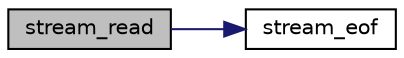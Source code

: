 digraph "stream_read"
{
  edge [fontname="Helvetica",fontsize="10",labelfontname="Helvetica",labelfontsize="10"];
  node [fontname="Helvetica",fontsize="10",shape=record];
  rankdir="LR";
  Node7 [label="stream_read",height=0.2,width=0.4,color="black", fillcolor="grey75", style="filled", fontcolor="black"];
  Node7 -> Node8 [color="midnightblue",fontsize="10",style="solid",fontname="Helvetica"];
  Node8 [label="stream_eof",height=0.2,width=0.4,color="black", fillcolor="white", style="filled",URL="$class_p_h_p_excel___shared___o_l_e___chained_block_stream.html#a3e9ce71f7c8ab0db36dfd38ea2039476"];
}
